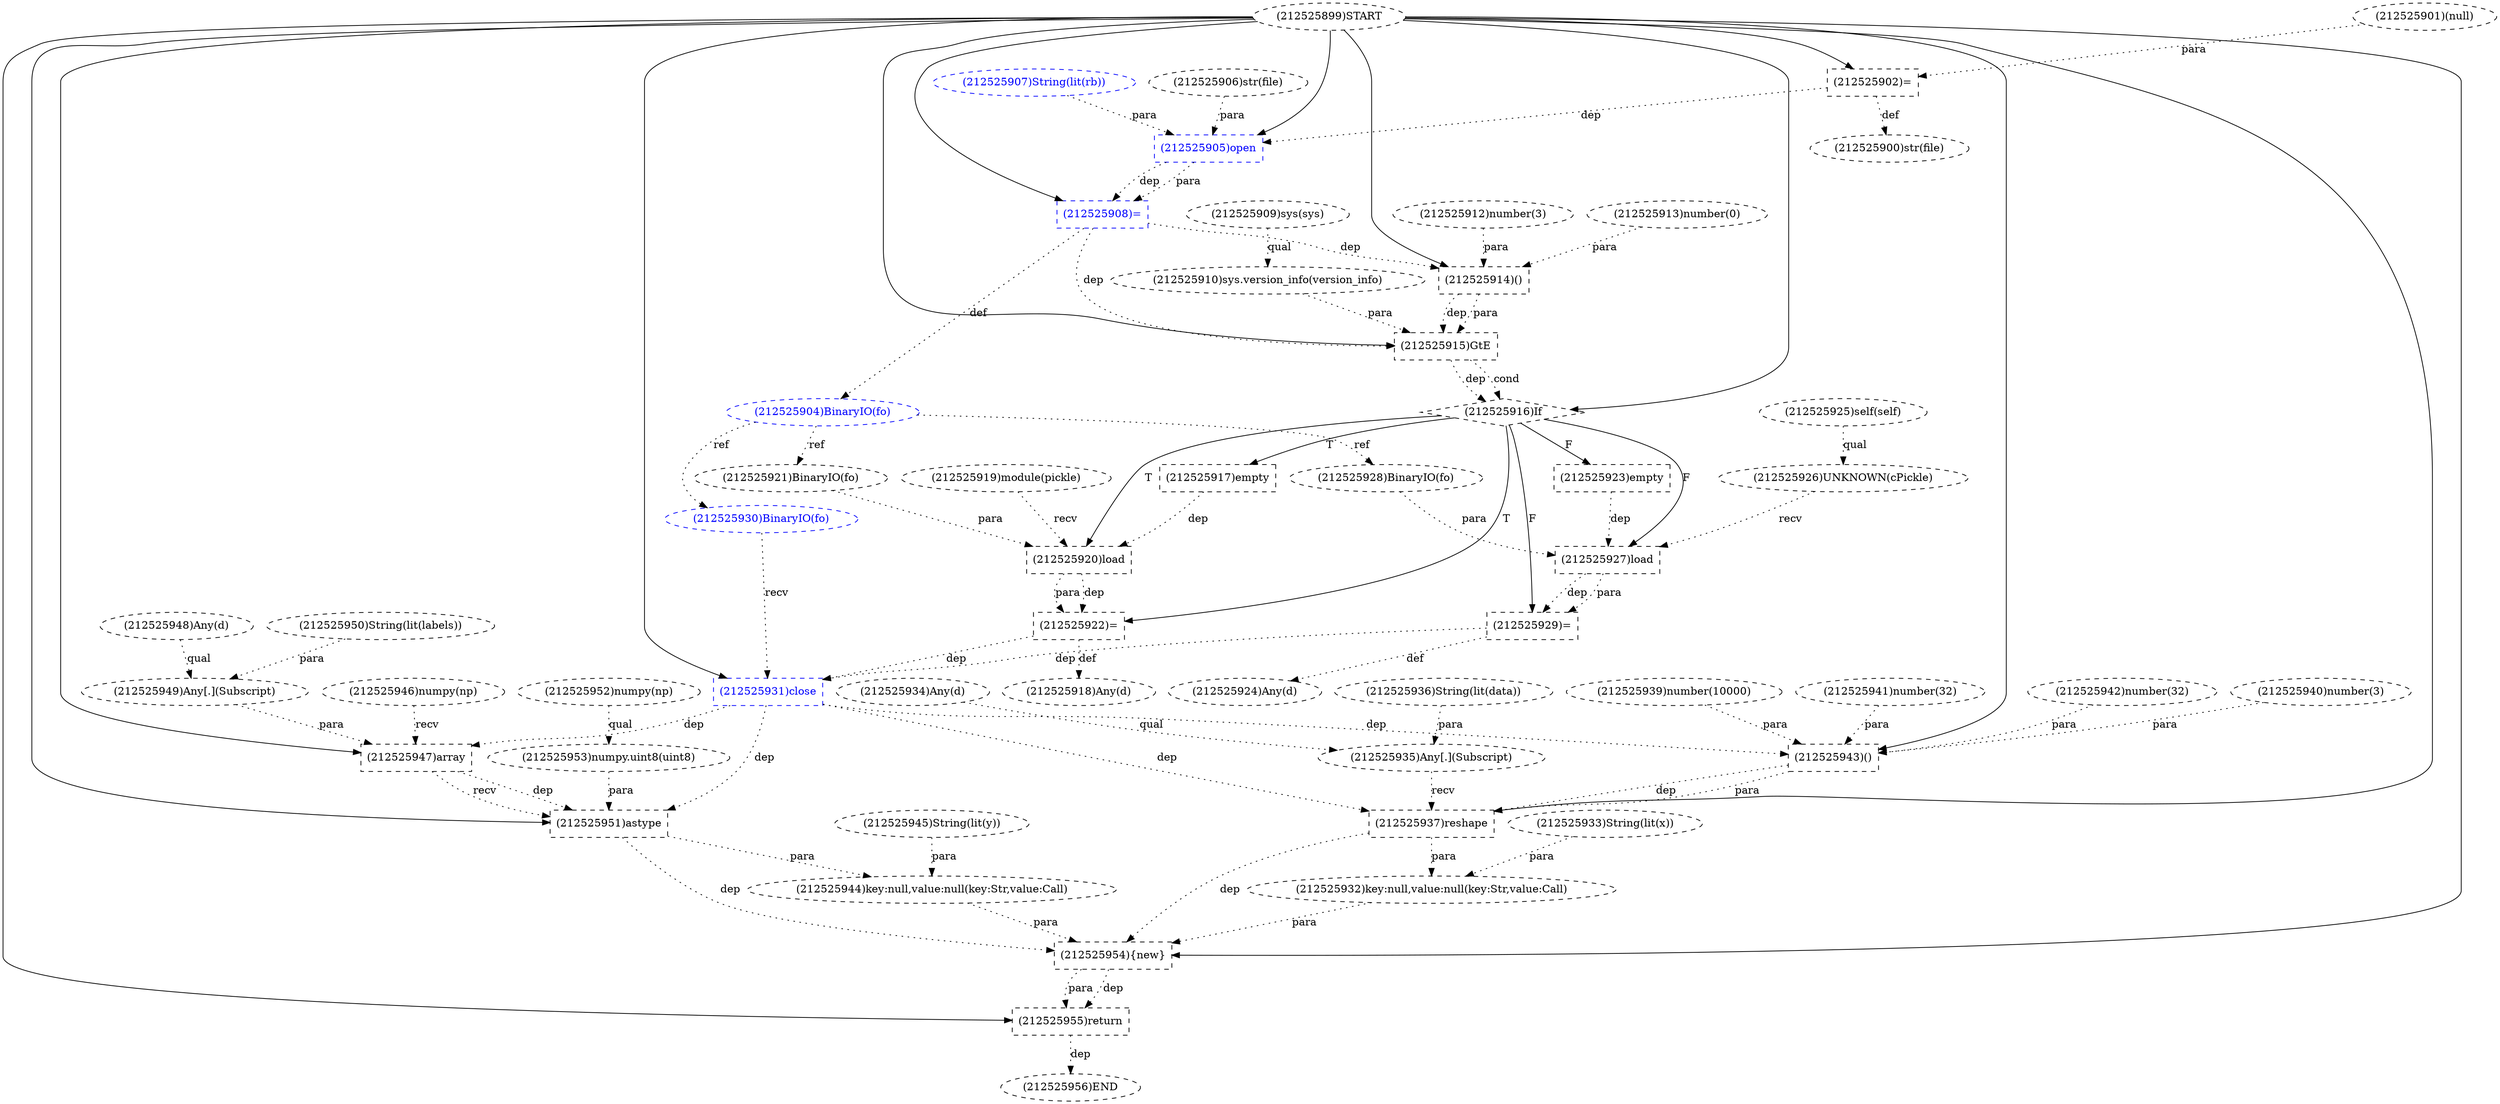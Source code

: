 digraph G {
1 [label="(212525941)number(32)" shape=ellipse style=dashed]
2 [label="(212525937)reshape" shape=box style=dashed]
3 [label="(212525917)empty" shape=box style=dashed]
4 [label="(212525942)number(32)" shape=ellipse style=dashed]
5 [label="(212525934)Any(d)" shape=ellipse style=dashed]
6 [label="(212525947)array" shape=box style=dashed]
7 [label="(212525912)number(3)" shape=ellipse style=dashed]
8 [label="(212525930)BinaryIO(fo)" shape=ellipse style=dashed color=blue fontcolor=blue]
9 [label="(212525936)String(lit(data))" shape=ellipse style=dashed]
10 [label="(212525931)close" shape=box style=dashed color=blue fontcolor=blue]
11 [label="(212525925)self(self)" shape=ellipse style=dashed]
12 [label="(212525924)Any(d)" shape=ellipse style=dashed]
13 [label="(212525907)String(lit(rb))" shape=ellipse style=dashed color=blue fontcolor=blue]
14 [label="(212525940)number(3)" shape=ellipse style=dashed]
15 [label="(212525928)BinaryIO(fo)" shape=ellipse style=dashed]
16 [label="(212525899)START" style=dashed]
17 [label="(212525932)key:null,value:null(key:Str,value:Call)" shape=ellipse style=dashed]
18 [label="(212525905)open" shape=box style=dashed color=blue fontcolor=blue]
19 [label="(212525921)BinaryIO(fo)" shape=ellipse style=dashed]
20 [label="(212525900)str(file)" shape=ellipse style=dashed]
21 [label="(212525945)String(lit(y))" shape=ellipse style=dashed]
22 [label="(212525933)String(lit(x))" shape=ellipse style=dashed]
23 [label="(212525909)sys(sys)" shape=ellipse style=dashed]
24 [label="(212525919)module(pickle)" shape=ellipse style=dashed]
25 [label="(212525926)UNKNOWN(cPickle)" shape=ellipse style=dashed]
26 [label="(212525927)load" shape=box style=dashed]
27 [label="(212525922)=" shape=box style=dashed]
28 [label="(212525929)=" shape=box style=dashed]
29 [label="(212525910)sys.version_info(version_info)" shape=ellipse style=dashed]
30 [label="(212525901)(null)" shape=ellipse style=dashed]
31 [label="(212525916)If" shape=diamond style=dashed]
32 [label="(212525913)number(0)" shape=ellipse style=dashed]
33 [label="(212525953)numpy.uint8(uint8)" shape=ellipse style=dashed]
34 [label="(212525951)astype" shape=box style=dashed]
35 [label="(212525918)Any(d)" shape=ellipse style=dashed]
36 [label="(212525949)Any[.](Subscript)" shape=ellipse style=dashed]
37 [label="(212525956)END" style=dashed]
38 [label="(212525902)=" shape=box style=dashed]
39 [label="(212525955)return" shape=box style=dashed]
40 [label="(212525915)GtE" shape=box style=dashed]
41 [label="(212525950)String(lit(labels))" shape=ellipse style=dashed]
42 [label="(212525943)()" shape=box style=dashed]
43 [label="(212525920)load" shape=box style=dashed]
44 [label="(212525906)str(file)" shape=ellipse style=dashed]
45 [label="(212525954){new}" shape=box style=dashed]
46 [label="(212525952)numpy(np)" shape=ellipse style=dashed]
47 [label="(212525944)key:null,value:null(key:Str,value:Call)" shape=ellipse style=dashed]
48 [label="(212525908)=" shape=box style=dashed color=blue fontcolor=blue]
49 [label="(212525904)BinaryIO(fo)" shape=ellipse style=dashed color=blue fontcolor=blue]
50 [label="(212525935)Any[.](Subscript)" shape=ellipse style=dashed]
51 [label="(212525948)Any(d)" shape=ellipse style=dashed]
52 [label="(212525923)empty" shape=box style=dashed]
53 [label="(212525939)number(10000)" shape=ellipse style=dashed]
54 [label="(212525946)numpy(np)" shape=ellipse style=dashed]
55 [label="(212525914)()" shape=box style=dashed]
16 -> 2 [label="" style=solid];
50 -> 2 [label="recv" style=dotted];
42 -> 2 [label="dep" style=dotted];
42 -> 2 [label="para" style=dotted];
10 -> 2 [label="dep" style=dotted];
31 -> 3 [label="T"];
16 -> 6 [label="" style=solid];
54 -> 6 [label="recv" style=dotted];
36 -> 6 [label="para" style=dotted];
10 -> 6 [label="dep" style=dotted];
49 -> 8 [label="ref" style=dotted];
16 -> 10 [label="" style=solid];
8 -> 10 [label="recv" style=dotted];
27 -> 10 [label="dep" style=dotted];
28 -> 10 [label="dep" style=dotted];
28 -> 12 [label="def" style=dotted];
49 -> 15 [label="ref" style=dotted];
22 -> 17 [label="para" style=dotted];
2 -> 17 [label="para" style=dotted];
16 -> 18 [label="" style=solid];
44 -> 18 [label="para" style=dotted];
13 -> 18 [label="para" style=dotted];
38 -> 18 [label="dep" style=dotted];
49 -> 19 [label="ref" style=dotted];
38 -> 20 [label="def" style=dotted];
11 -> 25 [label="qual" style=dotted];
31 -> 26 [label="F"];
25 -> 26 [label="recv" style=dotted];
15 -> 26 [label="para" style=dotted];
52 -> 26 [label="dep" style=dotted];
31 -> 27 [label="T"];
43 -> 27 [label="dep" style=dotted];
43 -> 27 [label="para" style=dotted];
31 -> 28 [label="F"];
26 -> 28 [label="dep" style=dotted];
26 -> 28 [label="para" style=dotted];
23 -> 29 [label="qual" style=dotted];
16 -> 31 [label="" style=solid];
40 -> 31 [label="dep" style=dotted];
40 -> 31 [label="cond" style=dotted];
46 -> 33 [label="qual" style=dotted];
16 -> 34 [label="" style=solid];
6 -> 34 [label="dep" style=dotted];
6 -> 34 [label="recv" style=dotted];
33 -> 34 [label="para" style=dotted];
10 -> 34 [label="dep" style=dotted];
27 -> 35 [label="def" style=dotted];
51 -> 36 [label="qual" style=dotted];
41 -> 36 [label="para" style=dotted];
39 -> 37 [label="dep" style=dotted];
16 -> 38 [label="" style=solid];
30 -> 38 [label="para" style=dotted];
16 -> 39 [label="" style=solid];
45 -> 39 [label="dep" style=dotted];
45 -> 39 [label="para" style=dotted];
16 -> 40 [label="" style=solid];
29 -> 40 [label="para" style=dotted];
55 -> 40 [label="dep" style=dotted];
55 -> 40 [label="para" style=dotted];
48 -> 40 [label="dep" style=dotted];
16 -> 42 [label="" style=solid];
53 -> 42 [label="para" style=dotted];
14 -> 42 [label="para" style=dotted];
1 -> 42 [label="para" style=dotted];
4 -> 42 [label="para" style=dotted];
10 -> 42 [label="dep" style=dotted];
31 -> 43 [label="T"];
24 -> 43 [label="recv" style=dotted];
19 -> 43 [label="para" style=dotted];
3 -> 43 [label="dep" style=dotted];
16 -> 45 [label="" style=solid];
2 -> 45 [label="dep" style=dotted];
17 -> 45 [label="para" style=dotted];
34 -> 45 [label="dep" style=dotted];
47 -> 45 [label="para" style=dotted];
21 -> 47 [label="para" style=dotted];
34 -> 47 [label="para" style=dotted];
16 -> 48 [label="" style=solid];
18 -> 48 [label="dep" style=dotted];
18 -> 48 [label="para" style=dotted];
48 -> 49 [label="def" style=dotted];
5 -> 50 [label="qual" style=dotted];
9 -> 50 [label="para" style=dotted];
31 -> 52 [label="F"];
16 -> 55 [label="" style=solid];
7 -> 55 [label="para" style=dotted];
32 -> 55 [label="para" style=dotted];
48 -> 55 [label="dep" style=dotted];
}